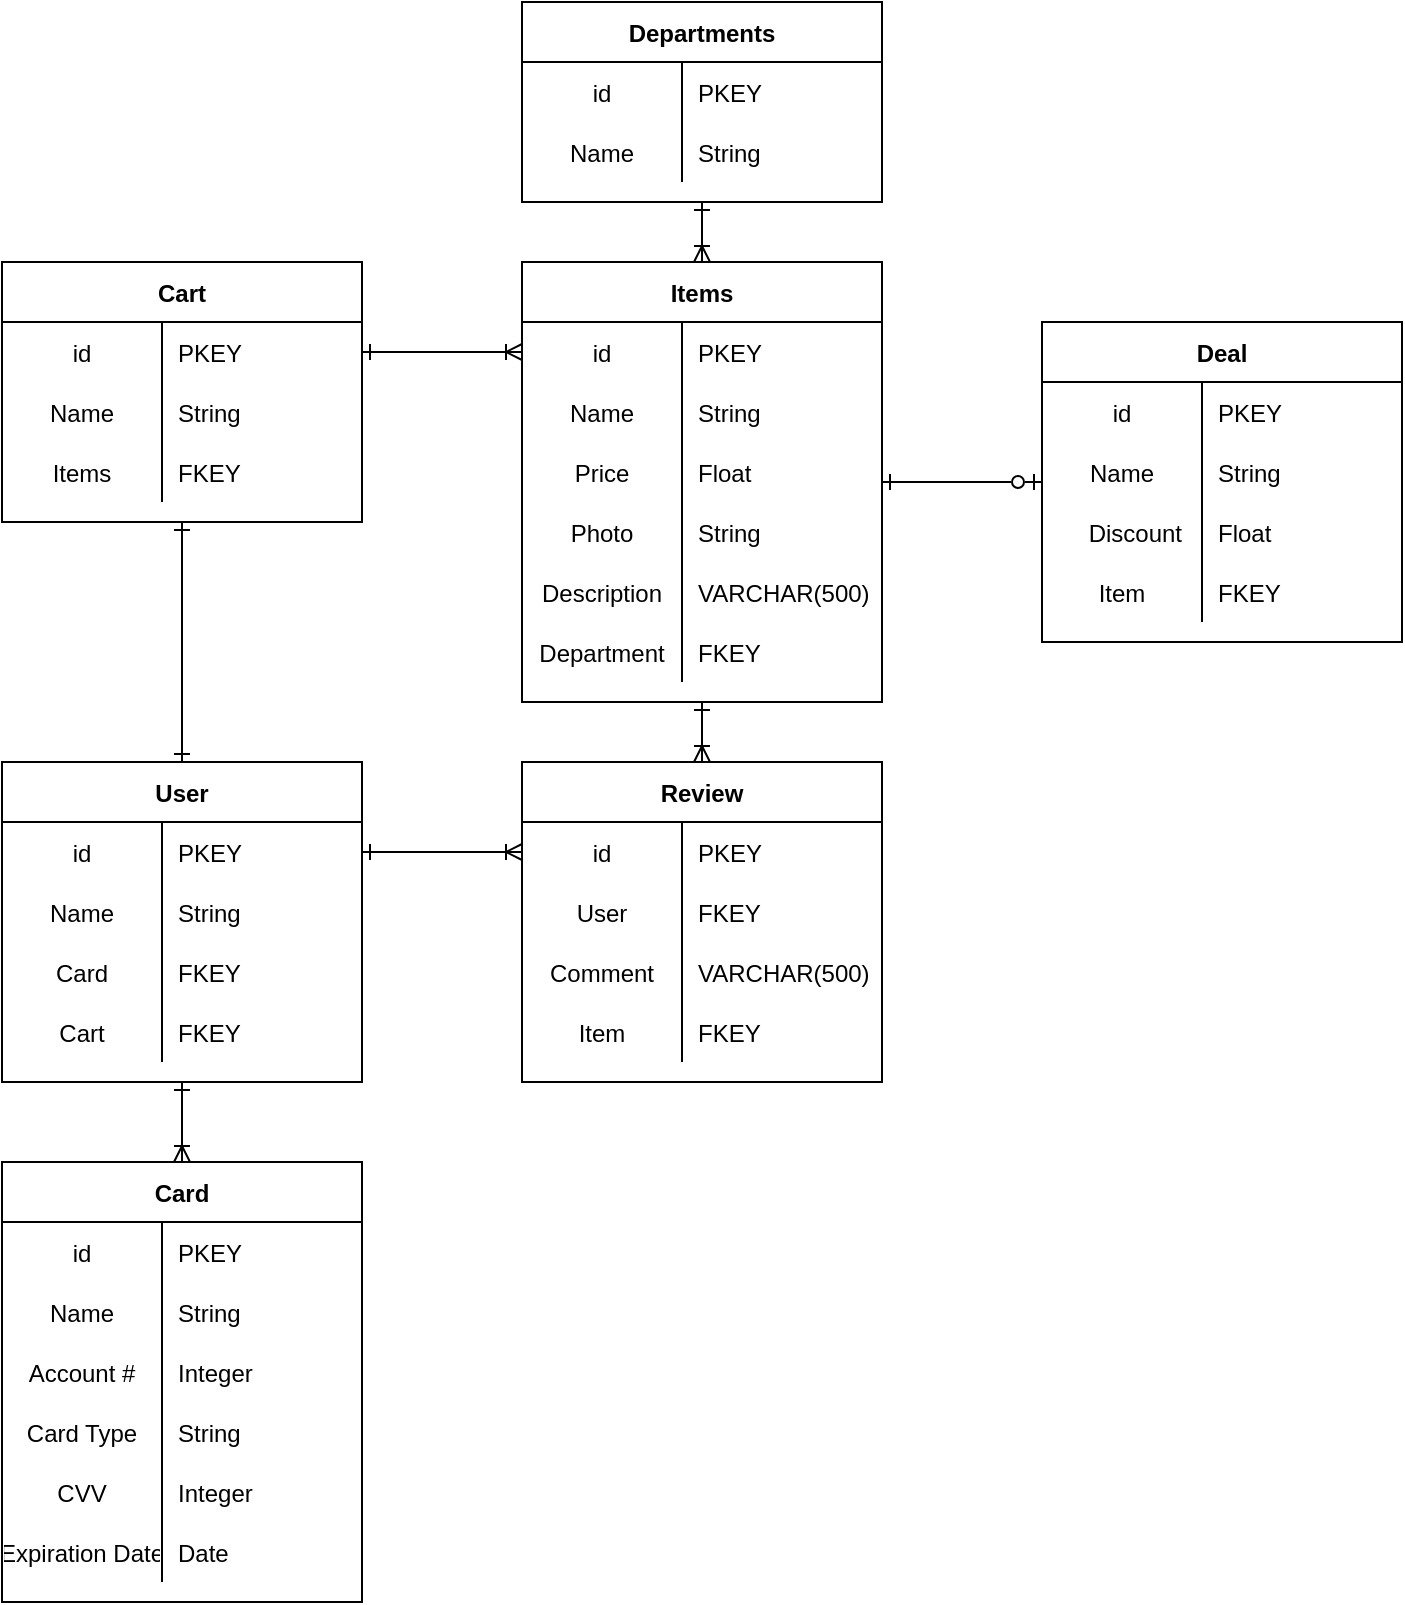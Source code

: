 <mxfile version="17.4.0" type="github">
  <diagram id="-yZuVRjoXsbDz4NisrjP" name="Page-1">
    <mxGraphModel dx="573" dy="874" grid="1" gridSize="10" guides="1" tooltips="1" connect="1" arrows="1" fold="1" page="1" pageScale="1" pageWidth="850" pageHeight="1100" math="0" shadow="0">
      <root>
        <mxCell id="0" />
        <mxCell id="1" parent="0" />
        <mxCell id="Oi7DcOsHP0jReWEp8Og1-33" value="" style="edgeStyle=orthogonalEdgeStyle;rounded=0;orthogonalLoop=1;jettySize=auto;html=1;endArrow=ERoneToMany;endFill=0;startArrow=ERone;startFill=0;" edge="1" parent="1" source="Oi7DcOsHP0jReWEp8Og1-1" target="Oi7DcOsHP0jReWEp8Og1-26">
          <mxGeometry relative="1" as="geometry" />
        </mxCell>
        <mxCell id="Oi7DcOsHP0jReWEp8Og1-1" value="Departments" style="shape=table;startSize=30;container=1;collapsible=1;childLayout=tableLayout;fixedRows=1;rowLines=0;fontStyle=1;align=center;resizeLast=1;" vertex="1" parent="1">
          <mxGeometry x="310" y="140" width="180" height="100" as="geometry" />
        </mxCell>
        <mxCell id="Oi7DcOsHP0jReWEp8Og1-5" value="" style="shape=tableRow;horizontal=0;startSize=0;swimlaneHead=0;swimlaneBody=0;fillColor=none;collapsible=0;dropTarget=0;points=[[0,0.5],[1,0.5]];portConstraint=eastwest;top=0;left=0;right=0;bottom=0;" vertex="1" parent="Oi7DcOsHP0jReWEp8Og1-1">
          <mxGeometry y="30" width="180" height="30" as="geometry" />
        </mxCell>
        <mxCell id="Oi7DcOsHP0jReWEp8Og1-6" value="id" style="shape=partialRectangle;connectable=0;fillColor=none;top=0;left=0;bottom=0;right=0;editable=1;overflow=hidden;" vertex="1" parent="Oi7DcOsHP0jReWEp8Og1-5">
          <mxGeometry width="80" height="30" as="geometry">
            <mxRectangle width="80" height="30" as="alternateBounds" />
          </mxGeometry>
        </mxCell>
        <mxCell id="Oi7DcOsHP0jReWEp8Og1-7" value="PKEY" style="shape=partialRectangle;connectable=0;fillColor=none;top=0;left=0;bottom=0;right=0;align=left;spacingLeft=6;overflow=hidden;" vertex="1" parent="Oi7DcOsHP0jReWEp8Og1-5">
          <mxGeometry x="80" width="100" height="30" as="geometry">
            <mxRectangle width="100" height="30" as="alternateBounds" />
          </mxGeometry>
        </mxCell>
        <mxCell id="Oi7DcOsHP0jReWEp8Og1-8" value="" style="shape=tableRow;horizontal=0;startSize=0;swimlaneHead=0;swimlaneBody=0;fillColor=none;collapsible=0;dropTarget=0;points=[[0,0.5],[1,0.5]];portConstraint=eastwest;top=0;left=0;right=0;bottom=0;" vertex="1" parent="Oi7DcOsHP0jReWEp8Og1-1">
          <mxGeometry y="60" width="180" height="30" as="geometry" />
        </mxCell>
        <mxCell id="Oi7DcOsHP0jReWEp8Og1-9" value="Name" style="shape=partialRectangle;connectable=0;fillColor=none;top=0;left=0;bottom=0;right=0;editable=1;overflow=hidden;" vertex="1" parent="Oi7DcOsHP0jReWEp8Og1-8">
          <mxGeometry width="80" height="30" as="geometry">
            <mxRectangle width="80" height="30" as="alternateBounds" />
          </mxGeometry>
        </mxCell>
        <mxCell id="Oi7DcOsHP0jReWEp8Og1-10" value="String" style="shape=partialRectangle;connectable=0;fillColor=none;top=0;left=0;bottom=0;right=0;align=left;spacingLeft=6;overflow=hidden;" vertex="1" parent="Oi7DcOsHP0jReWEp8Og1-8">
          <mxGeometry x="80" width="100" height="30" as="geometry">
            <mxRectangle width="100" height="30" as="alternateBounds" />
          </mxGeometry>
        </mxCell>
        <mxCell id="Oi7DcOsHP0jReWEp8Og1-53" value="" style="edgeStyle=orthogonalEdgeStyle;rounded=0;orthogonalLoop=1;jettySize=auto;html=1;startArrow=ERone;startFill=0;endArrow=ERoneToMany;endFill=0;" edge="1" parent="1" source="Oi7DcOsHP0jReWEp8Og1-26" target="Oi7DcOsHP0jReWEp8Og1-40">
          <mxGeometry relative="1" as="geometry" />
        </mxCell>
        <mxCell id="Oi7DcOsHP0jReWEp8Og1-126" value="" style="edgeStyle=orthogonalEdgeStyle;rounded=0;orthogonalLoop=1;jettySize=auto;html=1;startArrow=ERone;startFill=0;endArrow=ERzeroToOne;endFill=0;" edge="1" parent="1" source="Oi7DcOsHP0jReWEp8Og1-26" target="Oi7DcOsHP0jReWEp8Og1-107">
          <mxGeometry relative="1" as="geometry" />
        </mxCell>
        <mxCell id="Oi7DcOsHP0jReWEp8Og1-26" value="Items" style="shape=table;startSize=30;container=1;collapsible=1;childLayout=tableLayout;fixedRows=1;rowLines=0;fontStyle=1;align=center;resizeLast=1;" vertex="1" parent="1">
          <mxGeometry x="310" y="270" width="180" height="220" as="geometry" />
        </mxCell>
        <mxCell id="Oi7DcOsHP0jReWEp8Og1-27" value="" style="shape=tableRow;horizontal=0;startSize=0;swimlaneHead=0;swimlaneBody=0;fillColor=none;collapsible=0;dropTarget=0;points=[[0,0.5],[1,0.5]];portConstraint=eastwest;top=0;left=0;right=0;bottom=0;" vertex="1" parent="Oi7DcOsHP0jReWEp8Og1-26">
          <mxGeometry y="30" width="180" height="30" as="geometry" />
        </mxCell>
        <mxCell id="Oi7DcOsHP0jReWEp8Og1-28" value="id" style="shape=partialRectangle;connectable=0;fillColor=none;top=0;left=0;bottom=0;right=0;editable=1;overflow=hidden;" vertex="1" parent="Oi7DcOsHP0jReWEp8Og1-27">
          <mxGeometry width="80" height="30" as="geometry">
            <mxRectangle width="80" height="30" as="alternateBounds" />
          </mxGeometry>
        </mxCell>
        <mxCell id="Oi7DcOsHP0jReWEp8Og1-29" value="PKEY" style="shape=partialRectangle;connectable=0;fillColor=none;top=0;left=0;bottom=0;right=0;align=left;spacingLeft=6;overflow=hidden;" vertex="1" parent="Oi7DcOsHP0jReWEp8Og1-27">
          <mxGeometry x="80" width="100" height="30" as="geometry">
            <mxRectangle width="100" height="30" as="alternateBounds" />
          </mxGeometry>
        </mxCell>
        <mxCell id="Oi7DcOsHP0jReWEp8Og1-30" value="" style="shape=tableRow;horizontal=0;startSize=0;swimlaneHead=0;swimlaneBody=0;fillColor=none;collapsible=0;dropTarget=0;points=[[0,0.5],[1,0.5]];portConstraint=eastwest;top=0;left=0;right=0;bottom=0;" vertex="1" parent="Oi7DcOsHP0jReWEp8Og1-26">
          <mxGeometry y="60" width="180" height="30" as="geometry" />
        </mxCell>
        <mxCell id="Oi7DcOsHP0jReWEp8Og1-31" value="Name" style="shape=partialRectangle;connectable=0;fillColor=none;top=0;left=0;bottom=0;right=0;editable=1;overflow=hidden;" vertex="1" parent="Oi7DcOsHP0jReWEp8Og1-30">
          <mxGeometry width="80" height="30" as="geometry">
            <mxRectangle width="80" height="30" as="alternateBounds" />
          </mxGeometry>
        </mxCell>
        <mxCell id="Oi7DcOsHP0jReWEp8Og1-32" value="String" style="shape=partialRectangle;connectable=0;fillColor=none;top=0;left=0;bottom=0;right=0;align=left;spacingLeft=6;overflow=hidden;" vertex="1" parent="Oi7DcOsHP0jReWEp8Og1-30">
          <mxGeometry x="80" width="100" height="30" as="geometry">
            <mxRectangle width="100" height="30" as="alternateBounds" />
          </mxGeometry>
        </mxCell>
        <mxCell id="Oi7DcOsHP0jReWEp8Og1-57" style="shape=tableRow;horizontal=0;startSize=0;swimlaneHead=0;swimlaneBody=0;fillColor=none;collapsible=0;dropTarget=0;points=[[0,0.5],[1,0.5]];portConstraint=eastwest;top=0;left=0;right=0;bottom=0;" vertex="1" parent="Oi7DcOsHP0jReWEp8Og1-26">
          <mxGeometry y="90" width="180" height="30" as="geometry" />
        </mxCell>
        <mxCell id="Oi7DcOsHP0jReWEp8Og1-58" value="Price" style="shape=partialRectangle;connectable=0;fillColor=none;top=0;left=0;bottom=0;right=0;editable=1;overflow=hidden;" vertex="1" parent="Oi7DcOsHP0jReWEp8Og1-57">
          <mxGeometry width="80" height="30" as="geometry">
            <mxRectangle width="80" height="30" as="alternateBounds" />
          </mxGeometry>
        </mxCell>
        <mxCell id="Oi7DcOsHP0jReWEp8Og1-59" value="Float" style="shape=partialRectangle;connectable=0;fillColor=none;top=0;left=0;bottom=0;right=0;align=left;spacingLeft=6;overflow=hidden;" vertex="1" parent="Oi7DcOsHP0jReWEp8Og1-57">
          <mxGeometry x="80" width="100" height="30" as="geometry">
            <mxRectangle width="100" height="30" as="alternateBounds" />
          </mxGeometry>
        </mxCell>
        <mxCell id="Oi7DcOsHP0jReWEp8Og1-54" style="shape=tableRow;horizontal=0;startSize=0;swimlaneHead=0;swimlaneBody=0;fillColor=none;collapsible=0;dropTarget=0;points=[[0,0.5],[1,0.5]];portConstraint=eastwest;top=0;left=0;right=0;bottom=0;" vertex="1" parent="Oi7DcOsHP0jReWEp8Og1-26">
          <mxGeometry y="120" width="180" height="30" as="geometry" />
        </mxCell>
        <mxCell id="Oi7DcOsHP0jReWEp8Og1-55" value="Photo" style="shape=partialRectangle;connectable=0;fillColor=none;top=0;left=0;bottom=0;right=0;editable=1;overflow=hidden;" vertex="1" parent="Oi7DcOsHP0jReWEp8Og1-54">
          <mxGeometry width="80" height="30" as="geometry">
            <mxRectangle width="80" height="30" as="alternateBounds" />
          </mxGeometry>
        </mxCell>
        <mxCell id="Oi7DcOsHP0jReWEp8Og1-56" value="String" style="shape=partialRectangle;connectable=0;fillColor=none;top=0;left=0;bottom=0;right=0;align=left;spacingLeft=6;overflow=hidden;" vertex="1" parent="Oi7DcOsHP0jReWEp8Og1-54">
          <mxGeometry x="80" width="100" height="30" as="geometry">
            <mxRectangle width="100" height="30" as="alternateBounds" />
          </mxGeometry>
        </mxCell>
        <mxCell id="Oi7DcOsHP0jReWEp8Og1-37" style="shape=tableRow;horizontal=0;startSize=0;swimlaneHead=0;swimlaneBody=0;fillColor=none;collapsible=0;dropTarget=0;points=[[0,0.5],[1,0.5]];portConstraint=eastwest;top=0;left=0;right=0;bottom=0;" vertex="1" parent="Oi7DcOsHP0jReWEp8Og1-26">
          <mxGeometry y="150" width="180" height="30" as="geometry" />
        </mxCell>
        <mxCell id="Oi7DcOsHP0jReWEp8Og1-38" value="Description" style="shape=partialRectangle;connectable=0;fillColor=none;top=0;left=0;bottom=0;right=0;editable=1;overflow=hidden;" vertex="1" parent="Oi7DcOsHP0jReWEp8Og1-37">
          <mxGeometry width="80" height="30" as="geometry">
            <mxRectangle width="80" height="30" as="alternateBounds" />
          </mxGeometry>
        </mxCell>
        <mxCell id="Oi7DcOsHP0jReWEp8Og1-39" value="VARCHAR(500)" style="shape=partialRectangle;connectable=0;fillColor=none;top=0;left=0;bottom=0;right=0;align=left;spacingLeft=6;overflow=hidden;" vertex="1" parent="Oi7DcOsHP0jReWEp8Og1-37">
          <mxGeometry x="80" width="100" height="30" as="geometry">
            <mxRectangle width="100" height="30" as="alternateBounds" />
          </mxGeometry>
        </mxCell>
        <mxCell id="Oi7DcOsHP0jReWEp8Og1-34" style="shape=tableRow;horizontal=0;startSize=0;swimlaneHead=0;swimlaneBody=0;fillColor=none;collapsible=0;dropTarget=0;points=[[0,0.5],[1,0.5]];portConstraint=eastwest;top=0;left=0;right=0;bottom=0;" vertex="1" parent="Oi7DcOsHP0jReWEp8Og1-26">
          <mxGeometry y="180" width="180" height="30" as="geometry" />
        </mxCell>
        <mxCell id="Oi7DcOsHP0jReWEp8Og1-35" value="Department" style="shape=partialRectangle;connectable=0;fillColor=none;top=0;left=0;bottom=0;right=0;editable=1;overflow=hidden;" vertex="1" parent="Oi7DcOsHP0jReWEp8Og1-34">
          <mxGeometry width="80" height="30" as="geometry">
            <mxRectangle width="80" height="30" as="alternateBounds" />
          </mxGeometry>
        </mxCell>
        <mxCell id="Oi7DcOsHP0jReWEp8Og1-36" value="FKEY" style="shape=partialRectangle;connectable=0;fillColor=none;top=0;left=0;bottom=0;right=0;align=left;spacingLeft=6;overflow=hidden;" vertex="1" parent="Oi7DcOsHP0jReWEp8Og1-34">
          <mxGeometry x="80" width="100" height="30" as="geometry">
            <mxRectangle width="100" height="30" as="alternateBounds" />
          </mxGeometry>
        </mxCell>
        <mxCell id="Oi7DcOsHP0jReWEp8Og1-40" value="Review" style="shape=table;startSize=30;container=1;collapsible=1;childLayout=tableLayout;fixedRows=1;rowLines=0;fontStyle=1;align=center;resizeLast=1;" vertex="1" parent="1">
          <mxGeometry x="310" y="520" width="180" height="160" as="geometry" />
        </mxCell>
        <mxCell id="Oi7DcOsHP0jReWEp8Og1-41" value="" style="shape=tableRow;horizontal=0;startSize=0;swimlaneHead=0;swimlaneBody=0;fillColor=none;collapsible=0;dropTarget=0;points=[[0,0.5],[1,0.5]];portConstraint=eastwest;top=0;left=0;right=0;bottom=0;" vertex="1" parent="Oi7DcOsHP0jReWEp8Og1-40">
          <mxGeometry y="30" width="180" height="30" as="geometry" />
        </mxCell>
        <mxCell id="Oi7DcOsHP0jReWEp8Og1-42" value="id" style="shape=partialRectangle;connectable=0;fillColor=none;top=0;left=0;bottom=0;right=0;editable=1;overflow=hidden;" vertex="1" parent="Oi7DcOsHP0jReWEp8Og1-41">
          <mxGeometry width="80" height="30" as="geometry">
            <mxRectangle width="80" height="30" as="alternateBounds" />
          </mxGeometry>
        </mxCell>
        <mxCell id="Oi7DcOsHP0jReWEp8Og1-43" value="PKEY" style="shape=partialRectangle;connectable=0;fillColor=none;top=0;left=0;bottom=0;right=0;align=left;spacingLeft=6;overflow=hidden;" vertex="1" parent="Oi7DcOsHP0jReWEp8Og1-41">
          <mxGeometry x="80" width="100" height="30" as="geometry">
            <mxRectangle width="100" height="30" as="alternateBounds" />
          </mxGeometry>
        </mxCell>
        <mxCell id="Oi7DcOsHP0jReWEp8Og1-44" value="" style="shape=tableRow;horizontal=0;startSize=0;swimlaneHead=0;swimlaneBody=0;fillColor=none;collapsible=0;dropTarget=0;points=[[0,0.5],[1,0.5]];portConstraint=eastwest;top=0;left=0;right=0;bottom=0;" vertex="1" parent="Oi7DcOsHP0jReWEp8Og1-40">
          <mxGeometry y="60" width="180" height="30" as="geometry" />
        </mxCell>
        <mxCell id="Oi7DcOsHP0jReWEp8Og1-45" value="User" style="shape=partialRectangle;connectable=0;fillColor=none;top=0;left=0;bottom=0;right=0;editable=1;overflow=hidden;" vertex="1" parent="Oi7DcOsHP0jReWEp8Og1-44">
          <mxGeometry width="80" height="30" as="geometry">
            <mxRectangle width="80" height="30" as="alternateBounds" />
          </mxGeometry>
        </mxCell>
        <mxCell id="Oi7DcOsHP0jReWEp8Og1-46" value="FKEY" style="shape=partialRectangle;connectable=0;fillColor=none;top=0;left=0;bottom=0;right=0;align=left;spacingLeft=6;overflow=hidden;" vertex="1" parent="Oi7DcOsHP0jReWEp8Og1-44">
          <mxGeometry x="80" width="100" height="30" as="geometry">
            <mxRectangle width="100" height="30" as="alternateBounds" />
          </mxGeometry>
        </mxCell>
        <mxCell id="Oi7DcOsHP0jReWEp8Og1-47" style="shape=tableRow;horizontal=0;startSize=0;swimlaneHead=0;swimlaneBody=0;fillColor=none;collapsible=0;dropTarget=0;points=[[0,0.5],[1,0.5]];portConstraint=eastwest;top=0;left=0;right=0;bottom=0;" vertex="1" parent="Oi7DcOsHP0jReWEp8Og1-40">
          <mxGeometry y="90" width="180" height="30" as="geometry" />
        </mxCell>
        <mxCell id="Oi7DcOsHP0jReWEp8Og1-48" value="Comment" style="shape=partialRectangle;connectable=0;fillColor=none;top=0;left=0;bottom=0;right=0;editable=1;overflow=hidden;" vertex="1" parent="Oi7DcOsHP0jReWEp8Og1-47">
          <mxGeometry width="80" height="30" as="geometry">
            <mxRectangle width="80" height="30" as="alternateBounds" />
          </mxGeometry>
        </mxCell>
        <mxCell id="Oi7DcOsHP0jReWEp8Og1-49" value="VARCHAR(500)" style="shape=partialRectangle;connectable=0;fillColor=none;top=0;left=0;bottom=0;right=0;align=left;spacingLeft=6;overflow=hidden;" vertex="1" parent="Oi7DcOsHP0jReWEp8Og1-47">
          <mxGeometry x="80" width="100" height="30" as="geometry">
            <mxRectangle width="100" height="30" as="alternateBounds" />
          </mxGeometry>
        </mxCell>
        <mxCell id="Oi7DcOsHP0jReWEp8Og1-50" style="shape=tableRow;horizontal=0;startSize=0;swimlaneHead=0;swimlaneBody=0;fillColor=none;collapsible=0;dropTarget=0;points=[[0,0.5],[1,0.5]];portConstraint=eastwest;top=0;left=0;right=0;bottom=0;" vertex="1" parent="Oi7DcOsHP0jReWEp8Og1-40">
          <mxGeometry y="120" width="180" height="30" as="geometry" />
        </mxCell>
        <mxCell id="Oi7DcOsHP0jReWEp8Og1-51" value="Item" style="shape=partialRectangle;connectable=0;fillColor=none;top=0;left=0;bottom=0;right=0;editable=1;overflow=hidden;" vertex="1" parent="Oi7DcOsHP0jReWEp8Og1-50">
          <mxGeometry width="80" height="30" as="geometry">
            <mxRectangle width="80" height="30" as="alternateBounds" />
          </mxGeometry>
        </mxCell>
        <mxCell id="Oi7DcOsHP0jReWEp8Og1-52" value="FKEY" style="shape=partialRectangle;connectable=0;fillColor=none;top=0;left=0;bottom=0;right=0;align=left;spacingLeft=6;overflow=hidden;" vertex="1" parent="Oi7DcOsHP0jReWEp8Og1-50">
          <mxGeometry x="80" width="100" height="30" as="geometry">
            <mxRectangle width="100" height="30" as="alternateBounds" />
          </mxGeometry>
        </mxCell>
        <mxCell id="Oi7DcOsHP0jReWEp8Og1-75" value="" style="edgeStyle=orthogonalEdgeStyle;rounded=0;orthogonalLoop=1;jettySize=auto;html=1;startArrow=ERone;startFill=0;endArrow=ERone;endFill=0;" edge="1" parent="1" source="Oi7DcOsHP0jReWEp8Og1-60" target="Oi7DcOsHP0jReWEp8Og1-68">
          <mxGeometry relative="1" as="geometry" />
        </mxCell>
        <mxCell id="Oi7DcOsHP0jReWEp8Og1-60" value="Cart" style="shape=table;startSize=30;container=1;collapsible=1;childLayout=tableLayout;fixedRows=1;rowLines=0;fontStyle=1;align=center;resizeLast=1;" vertex="1" parent="1">
          <mxGeometry x="50" y="270" width="180" height="130" as="geometry" />
        </mxCell>
        <mxCell id="Oi7DcOsHP0jReWEp8Og1-61" value="" style="shape=tableRow;horizontal=0;startSize=0;swimlaneHead=0;swimlaneBody=0;fillColor=none;collapsible=0;dropTarget=0;points=[[0,0.5],[1,0.5]];portConstraint=eastwest;top=0;left=0;right=0;bottom=0;" vertex="1" parent="Oi7DcOsHP0jReWEp8Og1-60">
          <mxGeometry y="30" width="180" height="30" as="geometry" />
        </mxCell>
        <mxCell id="Oi7DcOsHP0jReWEp8Og1-62" value="id" style="shape=partialRectangle;connectable=0;fillColor=none;top=0;left=0;bottom=0;right=0;editable=1;overflow=hidden;" vertex="1" parent="Oi7DcOsHP0jReWEp8Og1-61">
          <mxGeometry width="80" height="30" as="geometry">
            <mxRectangle width="80" height="30" as="alternateBounds" />
          </mxGeometry>
        </mxCell>
        <mxCell id="Oi7DcOsHP0jReWEp8Og1-63" value="PKEY" style="shape=partialRectangle;connectable=0;fillColor=none;top=0;left=0;bottom=0;right=0;align=left;spacingLeft=6;overflow=hidden;" vertex="1" parent="Oi7DcOsHP0jReWEp8Og1-61">
          <mxGeometry x="80" width="100" height="30" as="geometry">
            <mxRectangle width="100" height="30" as="alternateBounds" />
          </mxGeometry>
        </mxCell>
        <mxCell id="Oi7DcOsHP0jReWEp8Og1-64" value="" style="shape=tableRow;horizontal=0;startSize=0;swimlaneHead=0;swimlaneBody=0;fillColor=none;collapsible=0;dropTarget=0;points=[[0,0.5],[1,0.5]];portConstraint=eastwest;top=0;left=0;right=0;bottom=0;" vertex="1" parent="Oi7DcOsHP0jReWEp8Og1-60">
          <mxGeometry y="60" width="180" height="30" as="geometry" />
        </mxCell>
        <mxCell id="Oi7DcOsHP0jReWEp8Og1-65" value="Name" style="shape=partialRectangle;connectable=0;fillColor=none;top=0;left=0;bottom=0;right=0;editable=1;overflow=hidden;" vertex="1" parent="Oi7DcOsHP0jReWEp8Og1-64">
          <mxGeometry width="80" height="30" as="geometry">
            <mxRectangle width="80" height="30" as="alternateBounds" />
          </mxGeometry>
        </mxCell>
        <mxCell id="Oi7DcOsHP0jReWEp8Og1-66" value="String" style="shape=partialRectangle;connectable=0;fillColor=none;top=0;left=0;bottom=0;right=0;align=left;spacingLeft=6;overflow=hidden;" vertex="1" parent="Oi7DcOsHP0jReWEp8Og1-64">
          <mxGeometry x="80" width="100" height="30" as="geometry">
            <mxRectangle width="100" height="30" as="alternateBounds" />
          </mxGeometry>
        </mxCell>
        <mxCell id="Oi7DcOsHP0jReWEp8Og1-77" style="shape=tableRow;horizontal=0;startSize=0;swimlaneHead=0;swimlaneBody=0;fillColor=none;collapsible=0;dropTarget=0;points=[[0,0.5],[1,0.5]];portConstraint=eastwest;top=0;left=0;right=0;bottom=0;" vertex="1" parent="Oi7DcOsHP0jReWEp8Og1-60">
          <mxGeometry y="90" width="180" height="30" as="geometry" />
        </mxCell>
        <mxCell id="Oi7DcOsHP0jReWEp8Og1-78" value="Items" style="shape=partialRectangle;connectable=0;fillColor=none;top=0;left=0;bottom=0;right=0;editable=1;overflow=hidden;" vertex="1" parent="Oi7DcOsHP0jReWEp8Og1-77">
          <mxGeometry width="80" height="30" as="geometry">
            <mxRectangle width="80" height="30" as="alternateBounds" />
          </mxGeometry>
        </mxCell>
        <mxCell id="Oi7DcOsHP0jReWEp8Og1-79" value="FKEY" style="shape=partialRectangle;connectable=0;fillColor=none;top=0;left=0;bottom=0;right=0;align=left;spacingLeft=6;overflow=hidden;" vertex="1" parent="Oi7DcOsHP0jReWEp8Og1-77">
          <mxGeometry x="80" width="100" height="30" as="geometry">
            <mxRectangle width="100" height="30" as="alternateBounds" />
          </mxGeometry>
        </mxCell>
        <mxCell id="Oi7DcOsHP0jReWEp8Og1-100" value="" style="edgeStyle=orthogonalEdgeStyle;rounded=0;orthogonalLoop=1;jettySize=auto;html=1;startArrow=ERone;startFill=0;endArrow=ERoneToMany;endFill=0;" edge="1" parent="1" source="Oi7DcOsHP0jReWEp8Og1-68" target="Oi7DcOsHP0jReWEp8Og1-87">
          <mxGeometry relative="1" as="geometry" />
        </mxCell>
        <mxCell id="Oi7DcOsHP0jReWEp8Og1-68" value="User" style="shape=table;startSize=30;container=1;collapsible=1;childLayout=tableLayout;fixedRows=1;rowLines=0;fontStyle=1;align=center;resizeLast=1;" vertex="1" parent="1">
          <mxGeometry x="50" y="520" width="180" height="160" as="geometry" />
        </mxCell>
        <mxCell id="Oi7DcOsHP0jReWEp8Og1-69" value="" style="shape=tableRow;horizontal=0;startSize=0;swimlaneHead=0;swimlaneBody=0;fillColor=none;collapsible=0;dropTarget=0;points=[[0,0.5],[1,0.5]];portConstraint=eastwest;top=0;left=0;right=0;bottom=0;" vertex="1" parent="Oi7DcOsHP0jReWEp8Og1-68">
          <mxGeometry y="30" width="180" height="30" as="geometry" />
        </mxCell>
        <mxCell id="Oi7DcOsHP0jReWEp8Og1-70" value="id" style="shape=partialRectangle;connectable=0;fillColor=none;top=0;left=0;bottom=0;right=0;editable=1;overflow=hidden;" vertex="1" parent="Oi7DcOsHP0jReWEp8Og1-69">
          <mxGeometry width="80" height="30" as="geometry">
            <mxRectangle width="80" height="30" as="alternateBounds" />
          </mxGeometry>
        </mxCell>
        <mxCell id="Oi7DcOsHP0jReWEp8Og1-71" value="PKEY" style="shape=partialRectangle;connectable=0;fillColor=none;top=0;left=0;bottom=0;right=0;align=left;spacingLeft=6;overflow=hidden;" vertex="1" parent="Oi7DcOsHP0jReWEp8Og1-69">
          <mxGeometry x="80" width="100" height="30" as="geometry">
            <mxRectangle width="100" height="30" as="alternateBounds" />
          </mxGeometry>
        </mxCell>
        <mxCell id="Oi7DcOsHP0jReWEp8Og1-72" value="" style="shape=tableRow;horizontal=0;startSize=0;swimlaneHead=0;swimlaneBody=0;fillColor=none;collapsible=0;dropTarget=0;points=[[0,0.5],[1,0.5]];portConstraint=eastwest;top=0;left=0;right=0;bottom=0;" vertex="1" parent="Oi7DcOsHP0jReWEp8Og1-68">
          <mxGeometry y="60" width="180" height="30" as="geometry" />
        </mxCell>
        <mxCell id="Oi7DcOsHP0jReWEp8Og1-73" value="Name" style="shape=partialRectangle;connectable=0;fillColor=none;top=0;left=0;bottom=0;right=0;editable=1;overflow=hidden;" vertex="1" parent="Oi7DcOsHP0jReWEp8Og1-72">
          <mxGeometry width="80" height="30" as="geometry">
            <mxRectangle width="80" height="30" as="alternateBounds" />
          </mxGeometry>
        </mxCell>
        <mxCell id="Oi7DcOsHP0jReWEp8Og1-74" value="String" style="shape=partialRectangle;connectable=0;fillColor=none;top=0;left=0;bottom=0;right=0;align=left;spacingLeft=6;overflow=hidden;" vertex="1" parent="Oi7DcOsHP0jReWEp8Og1-72">
          <mxGeometry x="80" width="100" height="30" as="geometry">
            <mxRectangle width="100" height="30" as="alternateBounds" />
          </mxGeometry>
        </mxCell>
        <mxCell id="Oi7DcOsHP0jReWEp8Og1-84" style="shape=tableRow;horizontal=0;startSize=0;swimlaneHead=0;swimlaneBody=0;fillColor=none;collapsible=0;dropTarget=0;points=[[0,0.5],[1,0.5]];portConstraint=eastwest;top=0;left=0;right=0;bottom=0;" vertex="1" parent="Oi7DcOsHP0jReWEp8Og1-68">
          <mxGeometry y="90" width="180" height="30" as="geometry" />
        </mxCell>
        <mxCell id="Oi7DcOsHP0jReWEp8Og1-85" value="Card" style="shape=partialRectangle;connectable=0;fillColor=none;top=0;left=0;bottom=0;right=0;editable=1;overflow=hidden;" vertex="1" parent="Oi7DcOsHP0jReWEp8Og1-84">
          <mxGeometry width="80" height="30" as="geometry">
            <mxRectangle width="80" height="30" as="alternateBounds" />
          </mxGeometry>
        </mxCell>
        <mxCell id="Oi7DcOsHP0jReWEp8Og1-86" value="FKEY" style="shape=partialRectangle;connectable=0;fillColor=none;top=0;left=0;bottom=0;right=0;align=left;spacingLeft=6;overflow=hidden;" vertex="1" parent="Oi7DcOsHP0jReWEp8Og1-84">
          <mxGeometry x="80" width="100" height="30" as="geometry">
            <mxRectangle width="100" height="30" as="alternateBounds" />
          </mxGeometry>
        </mxCell>
        <mxCell id="Oi7DcOsHP0jReWEp8Og1-80" style="shape=tableRow;horizontal=0;startSize=0;swimlaneHead=0;swimlaneBody=0;fillColor=none;collapsible=0;dropTarget=0;points=[[0,0.5],[1,0.5]];portConstraint=eastwest;top=0;left=0;right=0;bottom=0;" vertex="1" parent="Oi7DcOsHP0jReWEp8Og1-68">
          <mxGeometry y="120" width="180" height="30" as="geometry" />
        </mxCell>
        <mxCell id="Oi7DcOsHP0jReWEp8Og1-81" value="Cart" style="shape=partialRectangle;connectable=0;fillColor=none;top=0;left=0;bottom=0;right=0;editable=1;overflow=hidden;" vertex="1" parent="Oi7DcOsHP0jReWEp8Og1-80">
          <mxGeometry width="80" height="30" as="geometry">
            <mxRectangle width="80" height="30" as="alternateBounds" />
          </mxGeometry>
        </mxCell>
        <mxCell id="Oi7DcOsHP0jReWEp8Og1-82" value="FKEY" style="shape=partialRectangle;connectable=0;fillColor=none;top=0;left=0;bottom=0;right=0;align=left;spacingLeft=6;overflow=hidden;" vertex="1" parent="Oi7DcOsHP0jReWEp8Og1-80">
          <mxGeometry x="80" width="100" height="30" as="geometry">
            <mxRectangle width="100" height="30" as="alternateBounds" />
          </mxGeometry>
        </mxCell>
        <mxCell id="Oi7DcOsHP0jReWEp8Og1-76" style="edgeStyle=orthogonalEdgeStyle;rounded=0;orthogonalLoop=1;jettySize=auto;html=1;exitX=1;exitY=0.5;exitDx=0;exitDy=0;entryX=0;entryY=0.5;entryDx=0;entryDy=0;startArrow=ERone;startFill=0;endArrow=ERoneToMany;endFill=0;" edge="1" parent="1" source="Oi7DcOsHP0jReWEp8Og1-61" target="Oi7DcOsHP0jReWEp8Og1-27">
          <mxGeometry relative="1" as="geometry" />
        </mxCell>
        <mxCell id="Oi7DcOsHP0jReWEp8Og1-83" style="edgeStyle=orthogonalEdgeStyle;rounded=0;orthogonalLoop=1;jettySize=auto;html=1;exitX=1;exitY=0.5;exitDx=0;exitDy=0;entryX=0;entryY=0.5;entryDx=0;entryDy=0;startArrow=ERone;startFill=0;endArrow=ERoneToMany;endFill=0;" edge="1" parent="1" source="Oi7DcOsHP0jReWEp8Og1-69" target="Oi7DcOsHP0jReWEp8Og1-41">
          <mxGeometry relative="1" as="geometry" />
        </mxCell>
        <mxCell id="Oi7DcOsHP0jReWEp8Og1-87" value="Card" style="shape=table;startSize=30;container=1;collapsible=1;childLayout=tableLayout;fixedRows=1;rowLines=0;fontStyle=1;align=center;resizeLast=1;" vertex="1" parent="1">
          <mxGeometry x="50" y="720" width="180" height="220" as="geometry" />
        </mxCell>
        <mxCell id="Oi7DcOsHP0jReWEp8Og1-88" value="" style="shape=tableRow;horizontal=0;startSize=0;swimlaneHead=0;swimlaneBody=0;fillColor=none;collapsible=0;dropTarget=0;points=[[0,0.5],[1,0.5]];portConstraint=eastwest;top=0;left=0;right=0;bottom=0;" vertex="1" parent="Oi7DcOsHP0jReWEp8Og1-87">
          <mxGeometry y="30" width="180" height="30" as="geometry" />
        </mxCell>
        <mxCell id="Oi7DcOsHP0jReWEp8Og1-89" value="id" style="shape=partialRectangle;connectable=0;fillColor=none;top=0;left=0;bottom=0;right=0;editable=1;overflow=hidden;" vertex="1" parent="Oi7DcOsHP0jReWEp8Og1-88">
          <mxGeometry width="80" height="30" as="geometry">
            <mxRectangle width="80" height="30" as="alternateBounds" />
          </mxGeometry>
        </mxCell>
        <mxCell id="Oi7DcOsHP0jReWEp8Og1-90" value="PKEY" style="shape=partialRectangle;connectable=0;fillColor=none;top=0;left=0;bottom=0;right=0;align=left;spacingLeft=6;overflow=hidden;" vertex="1" parent="Oi7DcOsHP0jReWEp8Og1-88">
          <mxGeometry x="80" width="100" height="30" as="geometry">
            <mxRectangle width="100" height="30" as="alternateBounds" />
          </mxGeometry>
        </mxCell>
        <mxCell id="Oi7DcOsHP0jReWEp8Og1-91" value="" style="shape=tableRow;horizontal=0;startSize=0;swimlaneHead=0;swimlaneBody=0;fillColor=none;collapsible=0;dropTarget=0;points=[[0,0.5],[1,0.5]];portConstraint=eastwest;top=0;left=0;right=0;bottom=0;" vertex="1" parent="Oi7DcOsHP0jReWEp8Og1-87">
          <mxGeometry y="60" width="180" height="30" as="geometry" />
        </mxCell>
        <mxCell id="Oi7DcOsHP0jReWEp8Og1-92" value="Name" style="shape=partialRectangle;connectable=0;fillColor=none;top=0;left=0;bottom=0;right=0;editable=1;overflow=hidden;" vertex="1" parent="Oi7DcOsHP0jReWEp8Og1-91">
          <mxGeometry width="80" height="30" as="geometry">
            <mxRectangle width="80" height="30" as="alternateBounds" />
          </mxGeometry>
        </mxCell>
        <mxCell id="Oi7DcOsHP0jReWEp8Og1-93" value="String" style="shape=partialRectangle;connectable=0;fillColor=none;top=0;left=0;bottom=0;right=0;align=left;spacingLeft=6;overflow=hidden;" vertex="1" parent="Oi7DcOsHP0jReWEp8Og1-91">
          <mxGeometry x="80" width="100" height="30" as="geometry">
            <mxRectangle width="100" height="30" as="alternateBounds" />
          </mxGeometry>
        </mxCell>
        <mxCell id="Oi7DcOsHP0jReWEp8Og1-94" style="shape=tableRow;horizontal=0;startSize=0;swimlaneHead=0;swimlaneBody=0;fillColor=none;collapsible=0;dropTarget=0;points=[[0,0.5],[1,0.5]];portConstraint=eastwest;top=0;left=0;right=0;bottom=0;" vertex="1" parent="Oi7DcOsHP0jReWEp8Og1-87">
          <mxGeometry y="90" width="180" height="30" as="geometry" />
        </mxCell>
        <mxCell id="Oi7DcOsHP0jReWEp8Og1-95" value="Account #" style="shape=partialRectangle;connectable=0;fillColor=none;top=0;left=0;bottom=0;right=0;editable=1;overflow=hidden;" vertex="1" parent="Oi7DcOsHP0jReWEp8Og1-94">
          <mxGeometry width="80" height="30" as="geometry">
            <mxRectangle width="80" height="30" as="alternateBounds" />
          </mxGeometry>
        </mxCell>
        <mxCell id="Oi7DcOsHP0jReWEp8Og1-96" value="Integer" style="shape=partialRectangle;connectable=0;fillColor=none;top=0;left=0;bottom=0;right=0;align=left;spacingLeft=6;overflow=hidden;" vertex="1" parent="Oi7DcOsHP0jReWEp8Og1-94">
          <mxGeometry x="80" width="100" height="30" as="geometry">
            <mxRectangle width="100" height="30" as="alternateBounds" />
          </mxGeometry>
        </mxCell>
        <mxCell id="Oi7DcOsHP0jReWEp8Og1-101" style="shape=tableRow;horizontal=0;startSize=0;swimlaneHead=0;swimlaneBody=0;fillColor=none;collapsible=0;dropTarget=0;points=[[0,0.5],[1,0.5]];portConstraint=eastwest;top=0;left=0;right=0;bottom=0;" vertex="1" parent="Oi7DcOsHP0jReWEp8Og1-87">
          <mxGeometry y="120" width="180" height="30" as="geometry" />
        </mxCell>
        <mxCell id="Oi7DcOsHP0jReWEp8Og1-102" value="Card Type" style="shape=partialRectangle;connectable=0;fillColor=none;top=0;left=0;bottom=0;right=0;editable=1;overflow=hidden;" vertex="1" parent="Oi7DcOsHP0jReWEp8Og1-101">
          <mxGeometry width="80" height="30" as="geometry">
            <mxRectangle width="80" height="30" as="alternateBounds" />
          </mxGeometry>
        </mxCell>
        <mxCell id="Oi7DcOsHP0jReWEp8Og1-103" value="String" style="shape=partialRectangle;connectable=0;fillColor=none;top=0;left=0;bottom=0;right=0;align=left;spacingLeft=6;overflow=hidden;" vertex="1" parent="Oi7DcOsHP0jReWEp8Og1-101">
          <mxGeometry x="80" width="100" height="30" as="geometry">
            <mxRectangle width="100" height="30" as="alternateBounds" />
          </mxGeometry>
        </mxCell>
        <mxCell id="Oi7DcOsHP0jReWEp8Og1-104" style="shape=tableRow;horizontal=0;startSize=0;swimlaneHead=0;swimlaneBody=0;fillColor=none;collapsible=0;dropTarget=0;points=[[0,0.5],[1,0.5]];portConstraint=eastwest;top=0;left=0;right=0;bottom=0;" vertex="1" parent="Oi7DcOsHP0jReWEp8Og1-87">
          <mxGeometry y="150" width="180" height="30" as="geometry" />
        </mxCell>
        <mxCell id="Oi7DcOsHP0jReWEp8Og1-105" value="CVV" style="shape=partialRectangle;connectable=0;fillColor=none;top=0;left=0;bottom=0;right=0;editable=1;overflow=hidden;" vertex="1" parent="Oi7DcOsHP0jReWEp8Og1-104">
          <mxGeometry width="80" height="30" as="geometry">
            <mxRectangle width="80" height="30" as="alternateBounds" />
          </mxGeometry>
        </mxCell>
        <mxCell id="Oi7DcOsHP0jReWEp8Og1-106" value="Integer" style="shape=partialRectangle;connectable=0;fillColor=none;top=0;left=0;bottom=0;right=0;align=left;spacingLeft=6;overflow=hidden;" vertex="1" parent="Oi7DcOsHP0jReWEp8Og1-104">
          <mxGeometry x="80" width="100" height="30" as="geometry">
            <mxRectangle width="100" height="30" as="alternateBounds" />
          </mxGeometry>
        </mxCell>
        <mxCell id="Oi7DcOsHP0jReWEp8Og1-97" style="shape=tableRow;horizontal=0;startSize=0;swimlaneHead=0;swimlaneBody=0;fillColor=none;collapsible=0;dropTarget=0;points=[[0,0.5],[1,0.5]];portConstraint=eastwest;top=0;left=0;right=0;bottom=0;" vertex="1" parent="Oi7DcOsHP0jReWEp8Og1-87">
          <mxGeometry y="180" width="180" height="30" as="geometry" />
        </mxCell>
        <mxCell id="Oi7DcOsHP0jReWEp8Og1-98" value="Expiration Date" style="shape=partialRectangle;connectable=0;fillColor=none;top=0;left=0;bottom=0;right=0;editable=1;overflow=hidden;" vertex="1" parent="Oi7DcOsHP0jReWEp8Og1-97">
          <mxGeometry width="80" height="30" as="geometry">
            <mxRectangle width="80" height="30" as="alternateBounds" />
          </mxGeometry>
        </mxCell>
        <mxCell id="Oi7DcOsHP0jReWEp8Og1-99" value="Date" style="shape=partialRectangle;connectable=0;fillColor=none;top=0;left=0;bottom=0;right=0;align=left;spacingLeft=6;overflow=hidden;" vertex="1" parent="Oi7DcOsHP0jReWEp8Og1-97">
          <mxGeometry x="80" width="100" height="30" as="geometry">
            <mxRectangle width="100" height="30" as="alternateBounds" />
          </mxGeometry>
        </mxCell>
        <mxCell id="Oi7DcOsHP0jReWEp8Og1-107" value="Deal" style="shape=table;startSize=30;container=1;collapsible=1;childLayout=tableLayout;fixedRows=1;rowLines=0;fontStyle=1;align=center;resizeLast=1;" vertex="1" parent="1">
          <mxGeometry x="570" y="300" width="180" height="160" as="geometry" />
        </mxCell>
        <mxCell id="Oi7DcOsHP0jReWEp8Og1-108" value="" style="shape=tableRow;horizontal=0;startSize=0;swimlaneHead=0;swimlaneBody=0;fillColor=none;collapsible=0;dropTarget=0;points=[[0,0.5],[1,0.5]];portConstraint=eastwest;top=0;left=0;right=0;bottom=0;" vertex="1" parent="Oi7DcOsHP0jReWEp8Og1-107">
          <mxGeometry y="30" width="180" height="30" as="geometry" />
        </mxCell>
        <mxCell id="Oi7DcOsHP0jReWEp8Og1-109" value="id" style="shape=partialRectangle;connectable=0;fillColor=none;top=0;left=0;bottom=0;right=0;editable=1;overflow=hidden;" vertex="1" parent="Oi7DcOsHP0jReWEp8Og1-108">
          <mxGeometry width="80" height="30" as="geometry">
            <mxRectangle width="80" height="30" as="alternateBounds" />
          </mxGeometry>
        </mxCell>
        <mxCell id="Oi7DcOsHP0jReWEp8Og1-110" value="PKEY" style="shape=partialRectangle;connectable=0;fillColor=none;top=0;left=0;bottom=0;right=0;align=left;spacingLeft=6;overflow=hidden;" vertex="1" parent="Oi7DcOsHP0jReWEp8Og1-108">
          <mxGeometry x="80" width="100" height="30" as="geometry">
            <mxRectangle width="100" height="30" as="alternateBounds" />
          </mxGeometry>
        </mxCell>
        <mxCell id="Oi7DcOsHP0jReWEp8Og1-111" value="" style="shape=tableRow;horizontal=0;startSize=0;swimlaneHead=0;swimlaneBody=0;fillColor=none;collapsible=0;dropTarget=0;points=[[0,0.5],[1,0.5]];portConstraint=eastwest;top=0;left=0;right=0;bottom=0;" vertex="1" parent="Oi7DcOsHP0jReWEp8Og1-107">
          <mxGeometry y="60" width="180" height="30" as="geometry" />
        </mxCell>
        <mxCell id="Oi7DcOsHP0jReWEp8Og1-112" value="Name" style="shape=partialRectangle;connectable=0;fillColor=none;top=0;left=0;bottom=0;right=0;editable=1;overflow=hidden;" vertex="1" parent="Oi7DcOsHP0jReWEp8Og1-111">
          <mxGeometry width="80" height="30" as="geometry">
            <mxRectangle width="80" height="30" as="alternateBounds" />
          </mxGeometry>
        </mxCell>
        <mxCell id="Oi7DcOsHP0jReWEp8Og1-113" value="String" style="shape=partialRectangle;connectable=0;fillColor=none;top=0;left=0;bottom=0;right=0;align=left;spacingLeft=6;overflow=hidden;" vertex="1" parent="Oi7DcOsHP0jReWEp8Og1-111">
          <mxGeometry x="80" width="100" height="30" as="geometry">
            <mxRectangle width="100" height="30" as="alternateBounds" />
          </mxGeometry>
        </mxCell>
        <mxCell id="Oi7DcOsHP0jReWEp8Og1-114" style="shape=tableRow;horizontal=0;startSize=0;swimlaneHead=0;swimlaneBody=0;fillColor=none;collapsible=0;dropTarget=0;points=[[0,0.5],[1,0.5]];portConstraint=eastwest;top=0;left=0;right=0;bottom=0;" vertex="1" parent="Oi7DcOsHP0jReWEp8Og1-107">
          <mxGeometry y="90" width="180" height="30" as="geometry" />
        </mxCell>
        <mxCell id="Oi7DcOsHP0jReWEp8Og1-115" value="    Discount" style="shape=partialRectangle;connectable=0;fillColor=none;top=0;left=0;bottom=0;right=0;editable=1;overflow=hidden;" vertex="1" parent="Oi7DcOsHP0jReWEp8Og1-114">
          <mxGeometry width="80" height="30" as="geometry">
            <mxRectangle width="80" height="30" as="alternateBounds" />
          </mxGeometry>
        </mxCell>
        <mxCell id="Oi7DcOsHP0jReWEp8Og1-116" value="Float" style="shape=partialRectangle;connectable=0;fillColor=none;top=0;left=0;bottom=0;right=0;align=left;spacingLeft=6;overflow=hidden;" vertex="1" parent="Oi7DcOsHP0jReWEp8Og1-114">
          <mxGeometry x="80" width="100" height="30" as="geometry">
            <mxRectangle width="100" height="30" as="alternateBounds" />
          </mxGeometry>
        </mxCell>
        <mxCell id="Oi7DcOsHP0jReWEp8Og1-123" style="shape=tableRow;horizontal=0;startSize=0;swimlaneHead=0;swimlaneBody=0;fillColor=none;collapsible=0;dropTarget=0;points=[[0,0.5],[1,0.5]];portConstraint=eastwest;top=0;left=0;right=0;bottom=0;" vertex="1" parent="Oi7DcOsHP0jReWEp8Og1-107">
          <mxGeometry y="120" width="180" height="30" as="geometry" />
        </mxCell>
        <mxCell id="Oi7DcOsHP0jReWEp8Og1-124" value="Item" style="shape=partialRectangle;connectable=0;fillColor=none;top=0;left=0;bottom=0;right=0;editable=1;overflow=hidden;" vertex="1" parent="Oi7DcOsHP0jReWEp8Og1-123">
          <mxGeometry width="80" height="30" as="geometry">
            <mxRectangle width="80" height="30" as="alternateBounds" />
          </mxGeometry>
        </mxCell>
        <mxCell id="Oi7DcOsHP0jReWEp8Og1-125" value="FKEY" style="shape=partialRectangle;connectable=0;fillColor=none;top=0;left=0;bottom=0;right=0;align=left;spacingLeft=6;overflow=hidden;" vertex="1" parent="Oi7DcOsHP0jReWEp8Og1-123">
          <mxGeometry x="80" width="100" height="30" as="geometry">
            <mxRectangle width="100" height="30" as="alternateBounds" />
          </mxGeometry>
        </mxCell>
      </root>
    </mxGraphModel>
  </diagram>
</mxfile>
